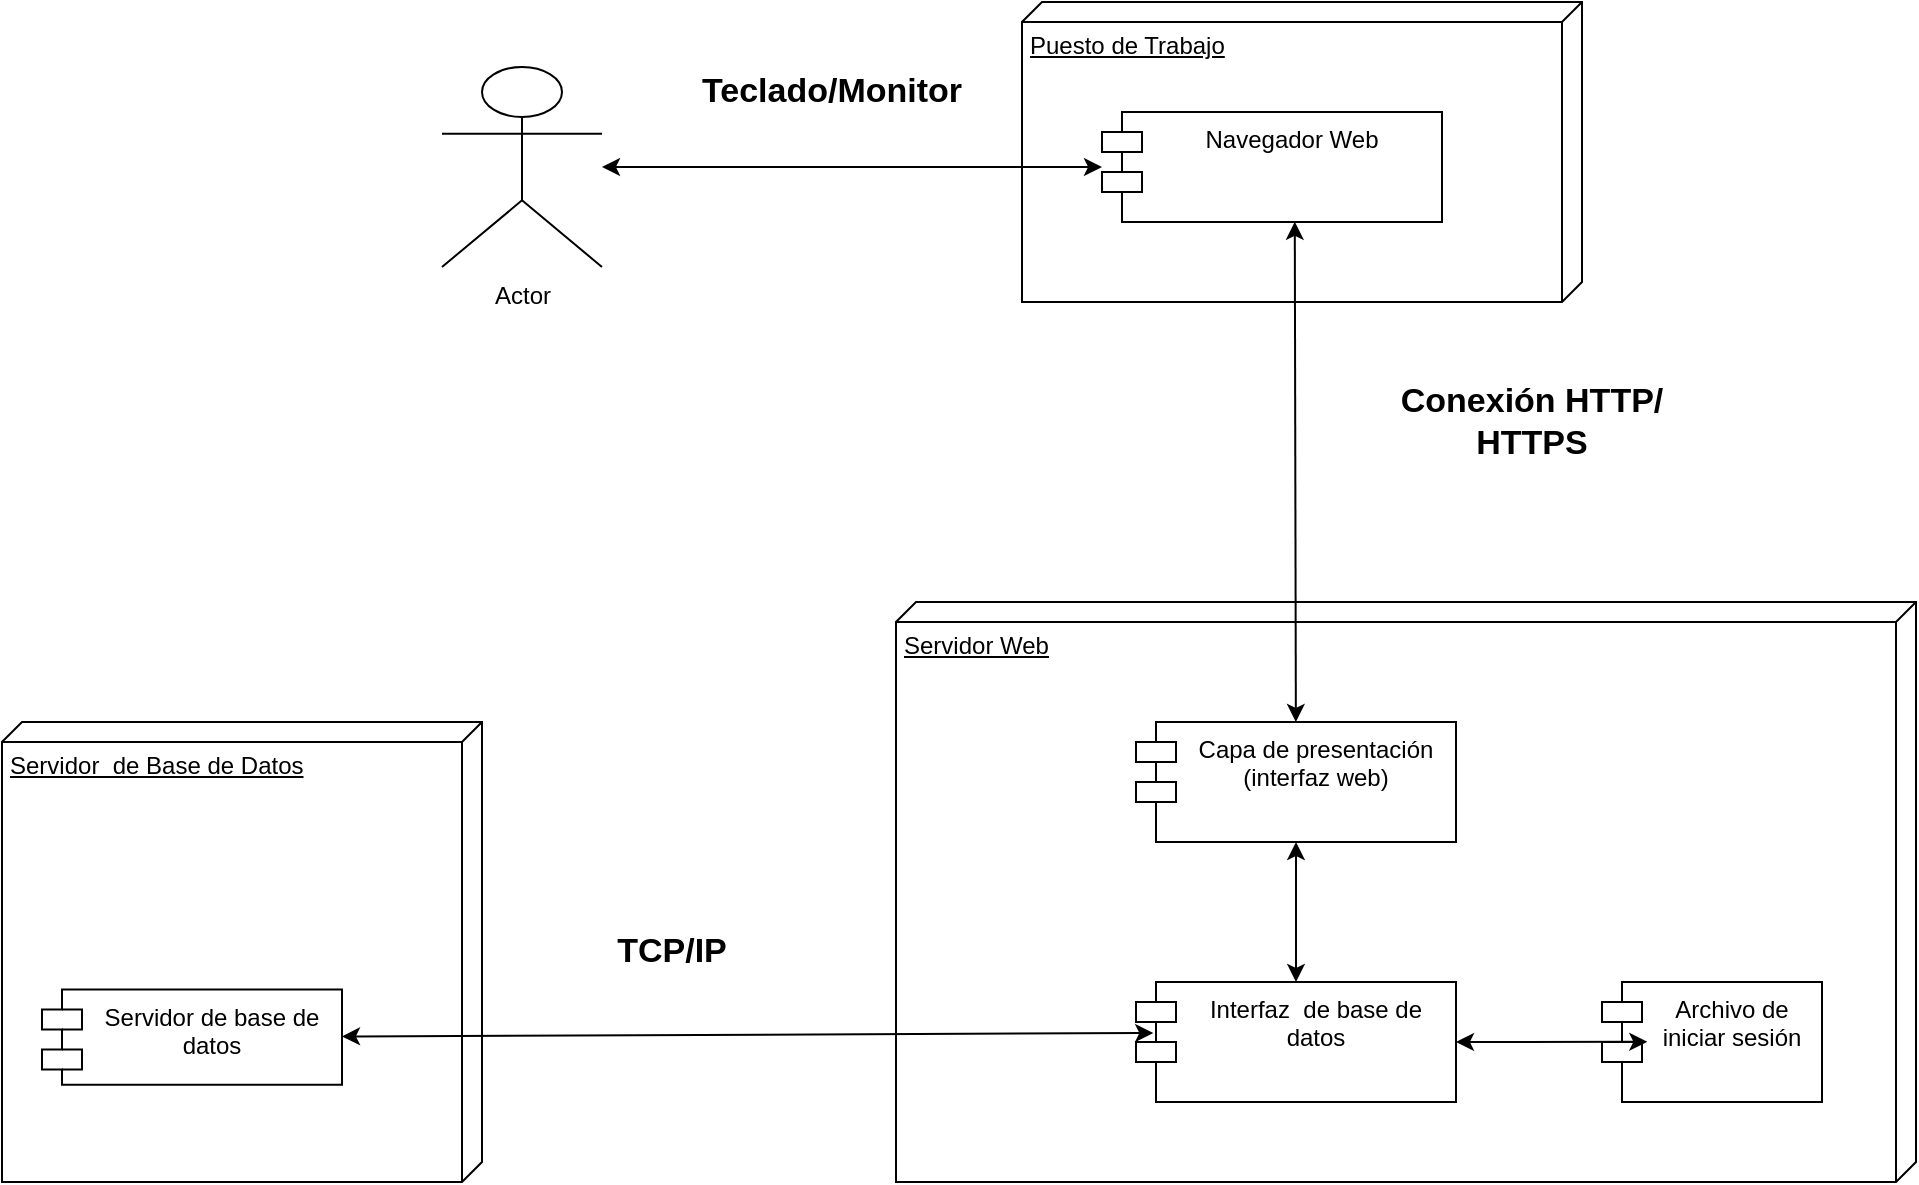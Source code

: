<mxfile version="24.0.2" type="google">
  <diagram name="Página-1" id="LVe3ZiUKt4aBDEtxLXB3">
    <mxGraphModel grid="1" page="1" gridSize="10" guides="1" tooltips="1" connect="1" arrows="1" fold="1" pageScale="1" pageWidth="827" pageHeight="1169" math="0" shadow="0">
      <root>
        <mxCell id="0" />
        <mxCell id="1" parent="0" />
        <object label="Actor" id="bLS4lGAptEQUfvGoCbaX-1">
          <mxCell style="shape=umlActor;verticalLabelPosition=bottom;verticalAlign=top;html=1;outlineConnect=0;" vertex="1" parent="1">
            <mxGeometry x="90" y="102.5" width="80" height="100" as="geometry" />
          </mxCell>
        </object>
        <mxCell id="bLS4lGAptEQUfvGoCbaX-16" value="" style="group" connectable="0" vertex="1" parent="1">
          <mxGeometry x="380" y="70" width="280" height="175" as="geometry" />
        </mxCell>
        <mxCell id="bLS4lGAptEQUfvGoCbaX-10" value="Puesto de Trabajo" style="verticalAlign=top;align=left;spacingTop=8;spacingLeft=2;spacingRight=12;shape=cube;size=10;direction=south;fontStyle=4;html=1;whiteSpace=wrap;strokeColor=default;fontFamily=Helvetica;fontSize=12;fontColor=default;fillColor=default;" vertex="1" parent="bLS4lGAptEQUfvGoCbaX-16">
          <mxGeometry width="280" height="150" as="geometry" />
        </mxCell>
        <mxCell id="bLS4lGAptEQUfvGoCbaX-11" value="Navegador Web" style="shape=module;align=left;spacingLeft=20;align=center;verticalAlign=top;whiteSpace=wrap;html=1;strokeColor=default;fontFamily=Helvetica;fontSize=12;fontColor=default;fillColor=default;" vertex="1" parent="bLS4lGAptEQUfvGoCbaX-16">
          <mxGeometry x="40" y="55" width="170" height="55" as="geometry" />
        </mxCell>
        <mxCell id="bLS4lGAptEQUfvGoCbaX-17" value="" style="endArrow=classic;startArrow=classic;html=1;rounded=0;fontFamily=Helvetica;fontSize=12;fontColor=default;" edge="1" parent="1" source="bLS4lGAptEQUfvGoCbaX-1" target="bLS4lGAptEQUfvGoCbaX-11">
          <mxGeometry width="50" height="50" relative="1" as="geometry">
            <mxPoint x="180" y="160" as="sourcePoint" />
            <mxPoint x="300" y="167" as="targetPoint" />
          </mxGeometry>
        </mxCell>
        <mxCell id="bLS4lGAptEQUfvGoCbaX-26" value="" style="group" connectable="0" vertex="1" parent="1">
          <mxGeometry x="317" y="370" width="510" height="290" as="geometry" />
        </mxCell>
        <mxCell id="bLS4lGAptEQUfvGoCbaX-19" value="Servidor Web" style="verticalAlign=top;align=left;spacingTop=8;spacingLeft=2;spacingRight=12;shape=cube;size=10;direction=south;fontStyle=4;html=1;whiteSpace=wrap;strokeColor=default;fontFamily=Helvetica;fontSize=12;fontColor=default;fillColor=default;" vertex="1" parent="bLS4lGAptEQUfvGoCbaX-26">
          <mxGeometry width="510" height="290" as="geometry" />
        </mxCell>
        <mxCell id="bLS4lGAptEQUfvGoCbaX-20" value="Capa de presentación&lt;br&gt;(interfaz web)" style="shape=module;align=left;spacingLeft=20;align=center;verticalAlign=top;whiteSpace=wrap;html=1;strokeColor=default;fontFamily=Helvetica;fontSize=12;fontColor=default;fillColor=default;" vertex="1" parent="bLS4lGAptEQUfvGoCbaX-26">
          <mxGeometry x="120" y="60" width="160" height="60" as="geometry" />
        </mxCell>
        <mxCell id="bLS4lGAptEQUfvGoCbaX-21" value="Interfaz&amp;nbsp; de base de datos" style="shape=module;align=left;spacingLeft=20;align=center;verticalAlign=top;whiteSpace=wrap;html=1;strokeColor=default;fontFamily=Helvetica;fontSize=12;fontColor=default;fillColor=default;" vertex="1" parent="bLS4lGAptEQUfvGoCbaX-26">
          <mxGeometry x="120" y="190" width="160" height="60" as="geometry" />
        </mxCell>
        <mxCell id="bLS4lGAptEQUfvGoCbaX-22" value="Archivo de&lt;br&gt;iniciar sesión" style="shape=module;align=left;spacingLeft=20;align=center;verticalAlign=top;whiteSpace=wrap;html=1;strokeColor=default;fontFamily=Helvetica;fontSize=12;fontColor=default;fillColor=default;" vertex="1" parent="bLS4lGAptEQUfvGoCbaX-26">
          <mxGeometry x="353" y="190" width="110" height="60" as="geometry" />
        </mxCell>
        <mxCell id="bLS4lGAptEQUfvGoCbaX-25" value="" style="endArrow=classic;startArrow=classic;html=1;rounded=0;fontFamily=Helvetica;fontSize=12;fontColor=default;exitX=0.5;exitY=1;exitDx=0;exitDy=0;" edge="1" parent="bLS4lGAptEQUfvGoCbaX-26" source="bLS4lGAptEQUfvGoCbaX-20" target="bLS4lGAptEQUfvGoCbaX-21">
          <mxGeometry width="50" height="50" relative="1" as="geometry">
            <mxPoint x="70" y="120" as="sourcePoint" />
            <mxPoint x="120" y="70" as="targetPoint" />
          </mxGeometry>
        </mxCell>
        <mxCell id="bLS4lGAptEQUfvGoCbaX-35" value="" style="endArrow=classic;startArrow=classic;html=1;rounded=0;fontFamily=Helvetica;fontSize=12;fontColor=default;exitX=1;exitY=0.5;exitDx=0;exitDy=0;entryX=0.206;entryY=0.498;entryDx=0;entryDy=0;entryPerimeter=0;" edge="1" parent="bLS4lGAptEQUfvGoCbaX-26" source="bLS4lGAptEQUfvGoCbaX-21" target="bLS4lGAptEQUfvGoCbaX-22">
          <mxGeometry width="50" height="50" relative="1" as="geometry">
            <mxPoint x="293" y="219.5" as="sourcePoint" />
            <mxPoint x="366" y="219.5" as="targetPoint" />
          </mxGeometry>
        </mxCell>
        <mxCell id="bLS4lGAptEQUfvGoCbaX-27" value="" style="endArrow=classic;startArrow=classic;html=1;rounded=0;fontFamily=Helvetica;fontSize=12;fontColor=default;entryX=0.567;entryY=0.998;entryDx=0;entryDy=0;entryPerimeter=0;" edge="1" parent="1" source="bLS4lGAptEQUfvGoCbaX-20" target="bLS4lGAptEQUfvGoCbaX-11">
          <mxGeometry width="50" height="50" relative="1" as="geometry">
            <mxPoint x="510" y="480" as="sourcePoint" />
            <mxPoint x="615" y="160" as="targetPoint" />
          </mxGeometry>
        </mxCell>
        <mxCell id="bLS4lGAptEQUfvGoCbaX-34" value="" style="group" connectable="0" vertex="1" parent="1">
          <mxGeometry x="-130" y="430" width="240" height="230" as="geometry" />
        </mxCell>
        <mxCell id="bLS4lGAptEQUfvGoCbaX-31" value="Servidor&amp;nbsp; de Base de Datos" style="verticalAlign=top;align=left;spacingTop=8;spacingLeft=2;spacingRight=12;shape=cube;size=10;direction=south;fontStyle=4;html=1;whiteSpace=wrap;strokeColor=default;fontFamily=Helvetica;fontSize=12;fontColor=default;fillColor=default;" vertex="1" parent="bLS4lGAptEQUfvGoCbaX-34">
          <mxGeometry width="240" height="230.0" as="geometry" />
        </mxCell>
        <mxCell id="bLS4lGAptEQUfvGoCbaX-32" value="Servidor de base de datos" style="shape=module;align=left;spacingLeft=20;align=center;verticalAlign=top;whiteSpace=wrap;html=1;strokeColor=default;fontFamily=Helvetica;fontSize=12;fontColor=default;fillColor=default;" vertex="1" parent="bLS4lGAptEQUfvGoCbaX-34">
          <mxGeometry x="20" y="133.742" width="150" height="47.586" as="geometry" />
        </mxCell>
        <mxCell id="bLS4lGAptEQUfvGoCbaX-33" value="" style="endArrow=classic;startArrow=classic;html=1;rounded=0;fontFamily=Helvetica;fontSize=12;fontColor=default;entryX=0.054;entryY=0.425;entryDx=0;entryDy=0;entryPerimeter=0;" edge="1" parent="1" source="bLS4lGAptEQUfvGoCbaX-32" target="bLS4lGAptEQUfvGoCbaX-21">
          <mxGeometry width="50" height="50" relative="1" as="geometry">
            <mxPoint x="390" y="500" as="sourcePoint" />
            <mxPoint x="440" y="450" as="targetPoint" />
          </mxGeometry>
        </mxCell>
        <mxCell id="bLS4lGAptEQUfvGoCbaX-38" value="&lt;b style=&quot;font-size: 17px;&quot;&gt;TCP/IP&lt;/b&gt;" style="text;html=1;align=center;verticalAlign=middle;whiteSpace=wrap;rounded=0;fontFamily=Helvetica;fontSize=17;fontColor=default;" vertex="1" parent="1">
          <mxGeometry x="170" y="500" width="70" height="90" as="geometry" />
        </mxCell>
        <mxCell id="bLS4lGAptEQUfvGoCbaX-39" value="&lt;b style=&quot;font-size: 17px;&quot;&gt;&lt;font style=&quot;font-size: 17px;&quot;&gt;Teclado/Monitor&lt;/font&gt;&lt;/b&gt;" style="text;html=1;align=center;verticalAlign=middle;whiteSpace=wrap;rounded=0;fontFamily=Helvetica;fontSize=17;fontColor=default;" vertex="1" parent="1">
          <mxGeometry x="230" y="90" width="110" height="50" as="geometry" />
        </mxCell>
        <mxCell id="bLS4lGAptEQUfvGoCbaX-40" value="&lt;font style=&quot;font-size: 17px;&quot;&gt;&lt;b style=&quot;font-size: 17px;&quot;&gt;Conexión HTTP/ HTTPS&lt;/b&gt;&lt;/font&gt;" style="text;html=1;align=center;verticalAlign=middle;whiteSpace=wrap;rounded=0;fontFamily=Helvetica;fontSize=17;fontColor=default;" vertex="1" parent="1">
          <mxGeometry x="550" y="250" width="170" height="60" as="geometry" />
        </mxCell>
      </root>
    </mxGraphModel>
  </diagram>
</mxfile>
